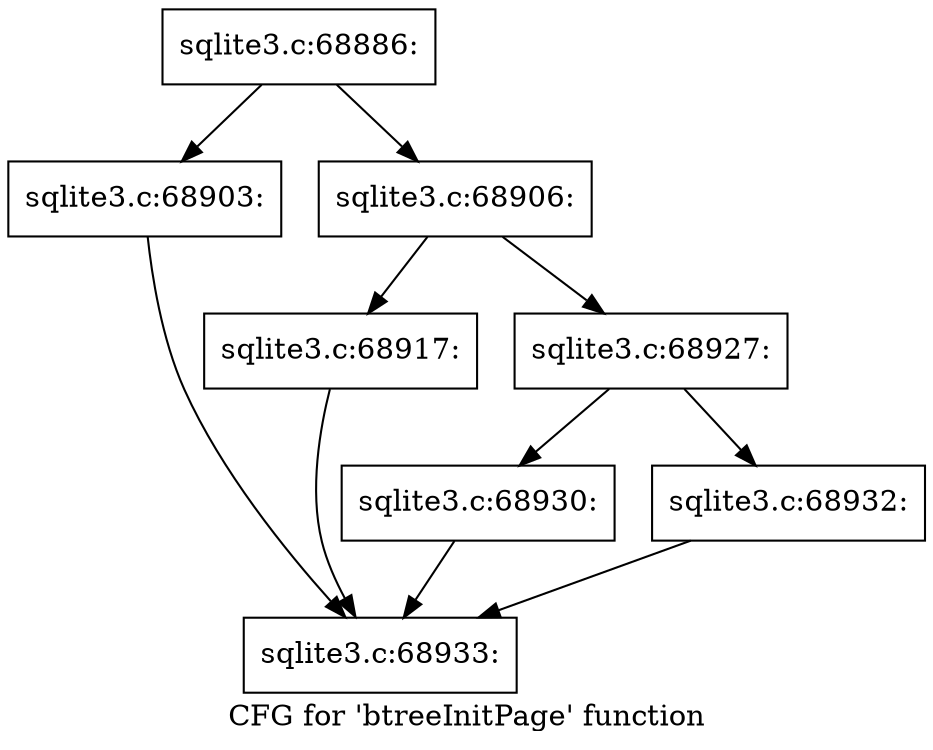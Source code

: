 digraph "CFG for 'btreeInitPage' function" {
	label="CFG for 'btreeInitPage' function";

	Node0x55c0f75f3890 [shape=record,label="{sqlite3.c:68886:}"];
	Node0x55c0f75f3890 -> Node0x55c0f75f5910;
	Node0x55c0f75f3890 -> Node0x55c0f75f5960;
	Node0x55c0f75f5910 [shape=record,label="{sqlite3.c:68903:}"];
	Node0x55c0f75f5910 -> Node0x55c0f75f4090;
	Node0x55c0f75f5960 [shape=record,label="{sqlite3.c:68906:}"];
	Node0x55c0f75f5960 -> Node0x55c0f59869d0;
	Node0x55c0f75f5960 -> Node0x55c0f75f6100;
	Node0x55c0f59869d0 [shape=record,label="{sqlite3.c:68917:}"];
	Node0x55c0f59869d0 -> Node0x55c0f75f4090;
	Node0x55c0f75f6100 [shape=record,label="{sqlite3.c:68927:}"];
	Node0x55c0f75f6100 -> Node0x55c0f75fa6e0;
	Node0x55c0f75f6100 -> Node0x55c0f75fa730;
	Node0x55c0f75fa6e0 [shape=record,label="{sqlite3.c:68930:}"];
	Node0x55c0f75fa6e0 -> Node0x55c0f75f4090;
	Node0x55c0f75fa730 [shape=record,label="{sqlite3.c:68932:}"];
	Node0x55c0f75fa730 -> Node0x55c0f75f4090;
	Node0x55c0f75f4090 [shape=record,label="{sqlite3.c:68933:}"];
}

